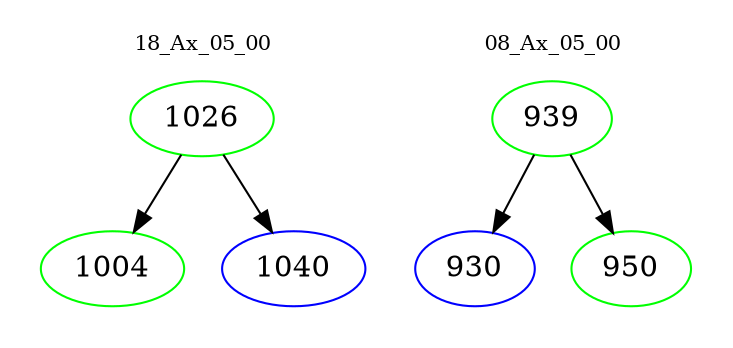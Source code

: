 digraph{
subgraph cluster_0 {
color = white
label = "18_Ax_05_00";
fontsize=10;
T0_1026 [label="1026", color="green"]
T0_1026 -> T0_1004 [color="black"]
T0_1004 [label="1004", color="green"]
T0_1026 -> T0_1040 [color="black"]
T0_1040 [label="1040", color="blue"]
}
subgraph cluster_1 {
color = white
label = "08_Ax_05_00";
fontsize=10;
T1_939 [label="939", color="green"]
T1_939 -> T1_930 [color="black"]
T1_930 [label="930", color="blue"]
T1_939 -> T1_950 [color="black"]
T1_950 [label="950", color="green"]
}
}
